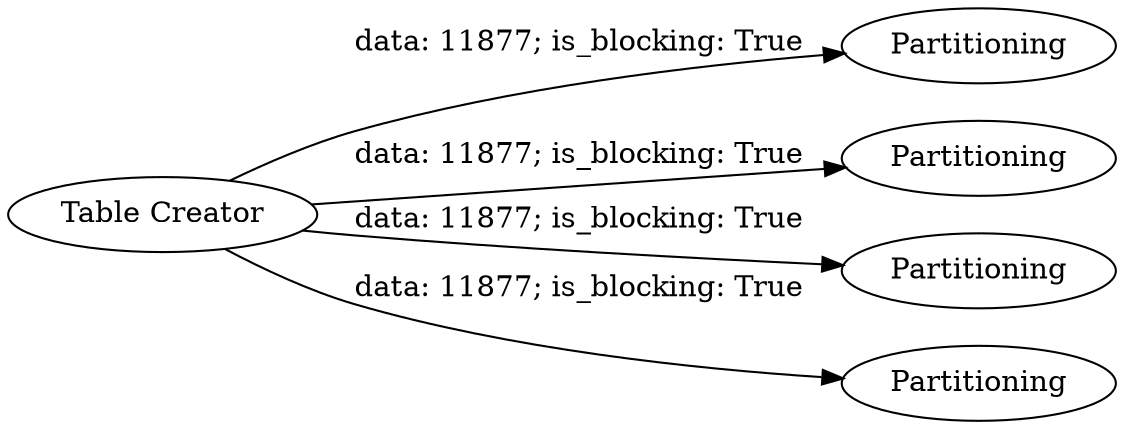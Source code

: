 digraph {
	"6855193403116083428_4" [label="Table Creator"]
	"6855193403116083428_16" [label=Partitioning]
	"6855193403116083428_18" [label=Partitioning]
	"6855193403116083428_15" [label=Partitioning]
	"6855193403116083428_17" [label=Partitioning]
	"6855193403116083428_4" -> "6855193403116083428_15" [label="data: 11877; is_blocking: True"]
	"6855193403116083428_4" -> "6855193403116083428_16" [label="data: 11877; is_blocking: True"]
	"6855193403116083428_4" -> "6855193403116083428_17" [label="data: 11877; is_blocking: True"]
	"6855193403116083428_4" -> "6855193403116083428_18" [label="data: 11877; is_blocking: True"]
	rankdir=LR
}
